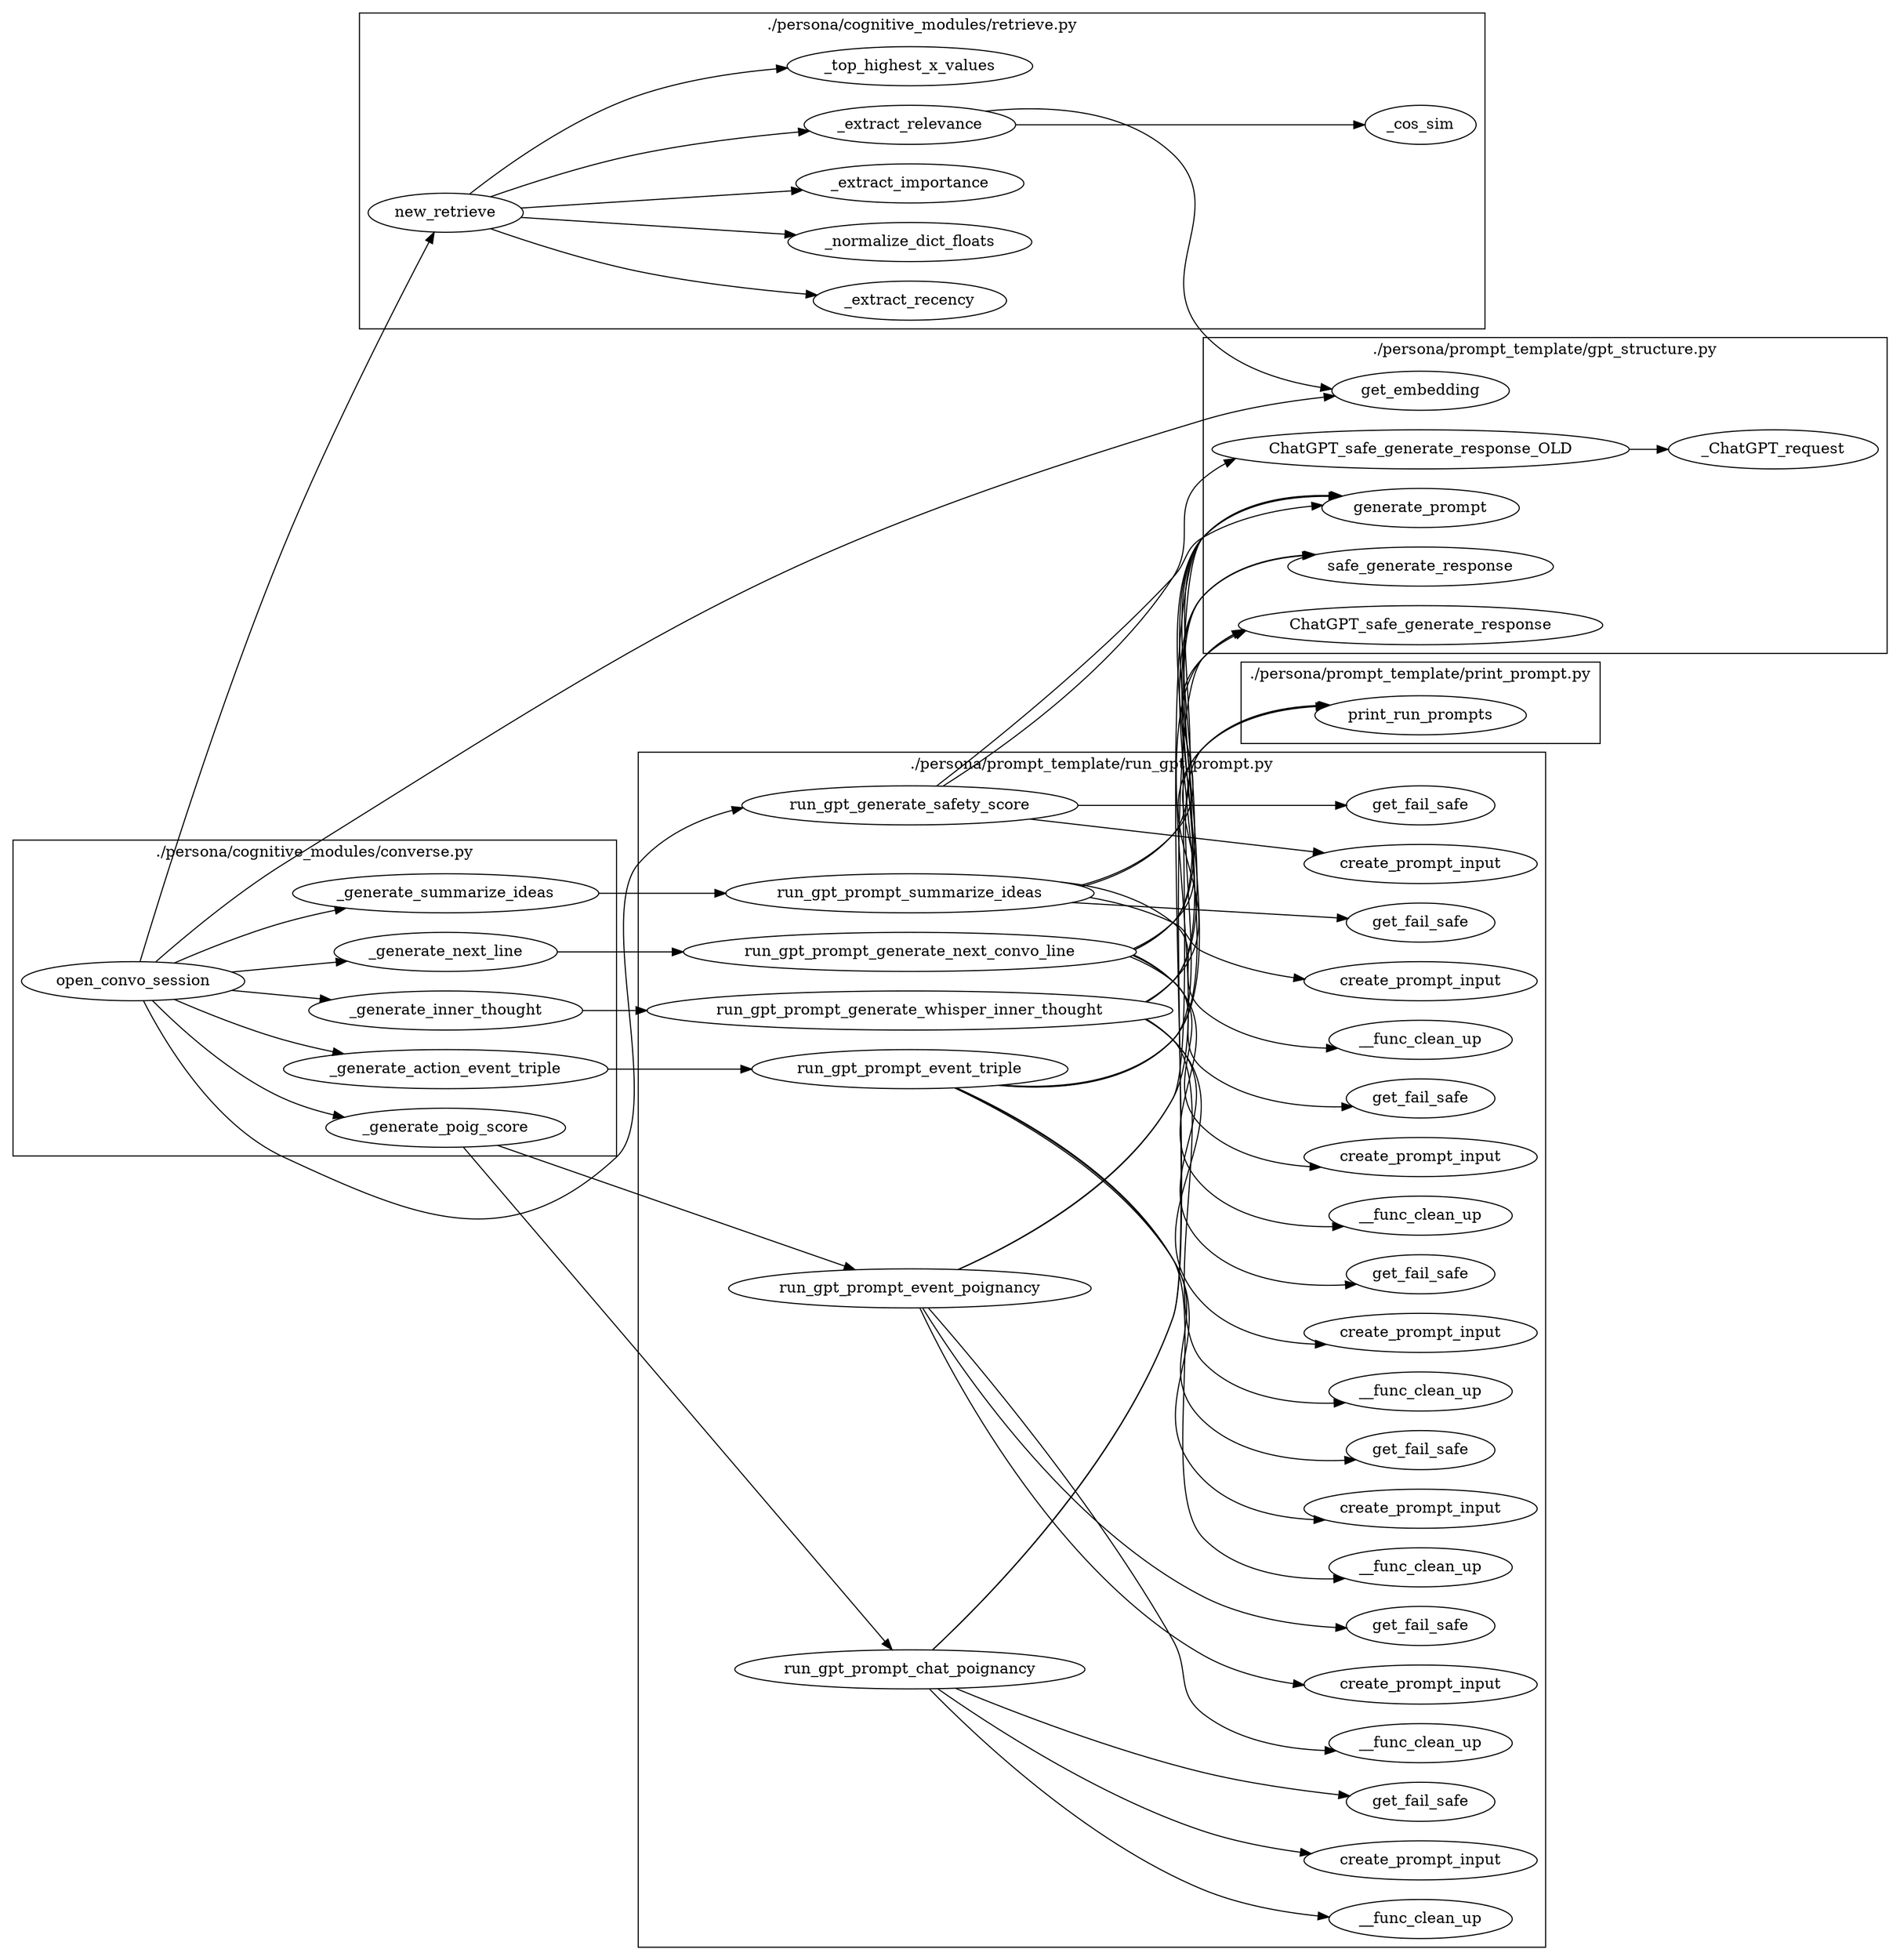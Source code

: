 digraph {
	graph [rankdir=LR];
	subgraph "cluster_/Users/wenke/.conda/envs/x/lib/python3.9/json/__init__.py" {
		graph [label="/Users/wenke/.conda/envs/x/lib/python3.9/json/__init__.py"];
	}
	subgraph "cluster_/Users/wenke/.conda/envs/x/lib/python3.9/json/decoder.py" {
		graph [label="/Users/wenke/.conda/envs/x/lib/python3.9/json/decoder.py"];
	}
	subgraph "cluster_/Users/wenke/.vscode/extensions/ms-python.vscode-pylance-2024.7.1/dist/typeshed-fallback/stdlib/json/__init__.pyi" {
		graph [label="/Users/wenke/.vscode/extensions/ms-python.vscode-pylance-2024.7.1/dist/typeshed-fallback/stdlib/json/__init__.pyi"];
	}
	subgraph "cluster_./persona/prompt_template/print_prompt.py" {
		graph [label="./persona/prompt_template/print_prompt.py"];
		"./persona/prompt_template/print_prompt.py#print_run_prompts@10:4"	[label=print_run_prompts];
	}
	subgraph "cluster_./persona/cognitive_modules/retrieve.py" {
		graph [label="./persona/cognitive_modules/retrieve.py"];
		"./persona/cognitive_modules/retrieve.py#new_retrieve@200:4"	[label=new_retrieve];
		"./persona/cognitive_modules/retrieve.py#_extract_recency@134:4"	[label=_extract_recency];
		"./persona/cognitive_modules/retrieve.py#_normalize_dict_floats@73:4"	[label=_normalize_dict_floats];
		"./persona/cognitive_modules/retrieve.py#_extract_importance@156:4"	[label=_extract_importance];
		"./persona/cognitive_modules/retrieve.py#_extract_relevance@176:4"	[label=_extract_relevance];
		"./persona/cognitive_modules/retrieve.py#_top_highest_x_values@111:4"	[label=_top_highest_x_values];
		"./persona/cognitive_modules/retrieve.py#_cos_sim@52:4"	[label=_cos_sim];
	}
	subgraph "cluster_/Users/wenke/.vscode/extensions/ms-python.vscode-pylance-2024.7.1/dist/typeshed-fallback/stdlib/io.pyi" {
		graph [label="/Users/wenke/.vscode/extensions/ms-python.vscode-pylance-2024.7.1/dist/typeshed-fallback/stdlib/io.pyi"];
	}
	subgraph "cluster_./persona/prompt_template/run_gpt_prompt.py" {
		graph [label="./persona/prompt_template/run_gpt_prompt.py"];
		"./persona/prompt_template/run_gpt_prompt.py#run_gpt_generate_safety_score@3127:4"	[label=run_gpt_generate_safety_score];
		"./persona/prompt_template/run_gpt_prompt.py#create_prompt_input@3128:8"	[label=create_prompt_input];
		"./persona/prompt_template/run_gpt_prompt.py#get_fail_safe@3147:8"	[label=get_fail_safe];
		"./persona/prompt_template/run_gpt_prompt.py#run_gpt_prompt_summarize_ideas@2758:4"	[label=run_gpt_prompt_summarize_ideas];
		"./persona/prompt_template/run_gpt_prompt.py#__func_clean_up@2765:8"	[label=__func_clean_up];
		"./persona/prompt_template/run_gpt_prompt.py#create_prompt_input@2761:8"	[label=create_prompt_input];
		"./persona/prompt_template/run_gpt_prompt.py#get_fail_safe@2775:8"	[label=get_fail_safe];
		"./persona/prompt_template/run_gpt_prompt.py#run_gpt_prompt_generate_next_convo_line@2842:4"	[label=run_gpt_prompt_generate_next_convo_line];
		"./persona/prompt_template/run_gpt_prompt.py#__func_clean_up@2865:8"	[label=__func_clean_up];
		"./persona/prompt_template/run_gpt_prompt.py#create_prompt_input@2850:8"	[label=create_prompt_input];
		"./persona/prompt_template/run_gpt_prompt.py#get_fail_safe@2875:8"	[label=get_fail_safe];
		"./persona/prompt_template/run_gpt_prompt.py#run_gpt_prompt_generate_whisper_inner_thought@2934:4"	[label=run_gpt_prompt_generate_whisper_inner_thought];
		"./persona/prompt_template/run_gpt_prompt.py#__func_clean_up@2941:8"	[label=__func_clean_up];
		"./persona/prompt_template/run_gpt_prompt.py#create_prompt_input@2937:8"	[label=create_prompt_input];
		"./persona/prompt_template/run_gpt_prompt.py#get_fail_safe@2951:8"	[label=get_fail_safe];
		"./persona/prompt_template/run_gpt_prompt.py#run_gpt_prompt_event_triple@934:4"	[label=run_gpt_prompt_event_triple];
		"./persona/prompt_template/run_gpt_prompt.py#__func_clean_up@941:8"	[label=__func_clean_up];
		"./persona/prompt_template/run_gpt_prompt.py#create_prompt_input@935:8"	[label=create_prompt_input];
		"./persona/prompt_template/run_gpt_prompt.py#get_fail_safe@955:8"	[label=get_fail_safe];
		"./persona/prompt_template/run_gpt_prompt.py#run_gpt_prompt_event_poignancy@1999:4"	[label=run_gpt_prompt_event_poignancy];
		"./persona/prompt_template/run_gpt_prompt.py#run_gpt_prompt_chat_poignancy@2177:4"	[label=run_gpt_prompt_chat_poignancy];
		"./persona/prompt_template/run_gpt_prompt.py#__func_clean_up@2009:8"	[label=__func_clean_up];
		"./persona/prompt_template/run_gpt_prompt.py#create_prompt_input@2000:8"	[label=create_prompt_input];
		"./persona/prompt_template/run_gpt_prompt.py#get_fail_safe@2020:8"	[label=get_fail_safe];
		"./persona/prompt_template/run_gpt_prompt.py#__func_clean_up@2189:8"	[label=__func_clean_up];
		"./persona/prompt_template/run_gpt_prompt.py#create_prompt_input@2180:8"	[label=create_prompt_input];
		"./persona/prompt_template/run_gpt_prompt.py#get_fail_safe@2200:8"	[label=get_fail_safe];
	}
	subgraph "cluster_/Users/wenke/.vscode/extensions/ms-python.vscode-pylance-2024.7.1/dist/typeshed-fallback/stdlib/datetime.pyi" {
		graph [label="/Users/wenke/.vscode/extensions/ms-python.vscode-pylance-2024.7.1/dist/typeshed-fallback/stdlib/datetime.pyi"];
	}
	subgraph "cluster_/Users/wenke/.vscode/extensions/ms-python.vscode-pylance-2024.7.1/dist/typeshed-fallback/stdlib/builtins.pyi" {
		graph [label="/Users/wenke/.vscode/extensions/ms-python.vscode-pylance-2024.7.1/dist/typeshed-fallback/stdlib/builtins.pyi"];
	}
	subgraph "cluster_./persona/cognitive_modules/converse.py" {
		graph [label="./persona/cognitive_modules/converse.py"];
		"./persona/cognitive_modules/converse.py#open_convo_session@300:4"	[label=open_convo_session];
		"./persona/cognitive_modules/converse.py#_generate_summarize_ideas@217:4"	[label=_generate_summarize_ideas];
		"./persona/cognitive_modules/converse.py#_generate_next_line@225:4"	[label=_generate_next_line];
		"./persona/cognitive_modules/converse.py#_generate_inner_thought@237:4"	[label=_generate_inner_thought];
		"./persona/cognitive_modules/converse.py#_generate_action_event_triple@242:4"	[label=_generate_action_event_triple];
		"./persona/cognitive_modules/converse.py#_generate_poig_score@258:4"	[label=_generate_poig_score];
	}
	subgraph "cluster_./persona/prompt_template/gpt_structure.py" {
		graph [label="./persona/prompt_template/gpt_structure.py"];
		"./persona/prompt_template/gpt_structure.py#get_embedding@294:4"	[label=get_embedding];
		"./persona/prompt_template/gpt_structure.py#generate_prompt@243:4"	[label=generate_prompt];
		"./persona/prompt_template/gpt_structure.py#ChatGPT_safe_generate_response_OLD@183:4"	[label=ChatGPT_safe_generate_response_OLD];
		"./persona/prompt_template/gpt_structure.py#_ChatGPT_request@59:4"	[label=_ChatGPT_request];
		"./persona/prompt_template/gpt_structure.py#ChatGPT_safe_generate_response@127:4"	[label=ChatGPT_safe_generate_response];
		"./persona/prompt_template/gpt_structure.py#safe_generate_response@271:4"	[label=safe_generate_response];
	}
	subgraph "cluster_/Users/wenke/.conda/envs/x/lib/python3.9/site-packages/loguru/__init__.pyi" {
		graph [label="/Users/wenke/.conda/envs/x/lib/python3.9/site-packages/loguru/__init__.pyi"];
	}
	"./persona/cognitive_modules/converse.py#open_convo_session@300:4" -> "./persona/cognitive_modules/converse.py#_generate_summarize_ideas@217:4";
	"./persona/cognitive_modules/converse.py#open_convo_session@300:4" -> "./persona/cognitive_modules/converse.py#_generate_next_line@225:4";
	"./persona/cognitive_modules/converse.py#open_convo_session@300:4" -> "./persona/cognitive_modules/converse.py#_generate_inner_thought@237:4";
	"./persona/cognitive_modules/converse.py#open_convo_session@300:4" -> "./persona/cognitive_modules/converse.py#_generate_action_event_triple@242:4";
	"./persona/cognitive_modules/converse.py#open_convo_session@300:4" -> "./persona/cognitive_modules/converse.py#_generate_poig_score@258:4";
	"./persona/cognitive_modules/converse.py#open_convo_session@300:4" -> "./persona/prompt_template/run_gpt_prompt.py#run_gpt_generate_safety_score@3127:4";
	"./persona/cognitive_modules/converse.py#open_convo_session@300:4" -> "./persona/cognitive_modules/retrieve.py#new_retrieve@200:4";
	"./persona/cognitive_modules/converse.py#open_convo_session@300:4" -> "./persona/prompt_template/gpt_structure.py#get_embedding@294:4";
	"./persona/cognitive_modules/converse.py#_generate_summarize_ideas@217:4" -> "./persona/prompt_template/run_gpt_prompt.py#run_gpt_prompt_summarize_ideas@2758:4";
	"./persona/cognitive_modules/converse.py#_generate_next_line@225:4" -> "./persona/prompt_template/run_gpt_prompt.py#run_gpt_prompt_generate_next_convo_line@2842:4";
	"./persona/cognitive_modules/converse.py#_generate_inner_thought@237:4" -> "./persona/prompt_template/run_gpt_prompt.py#run_gpt_prompt_generate_whisper_inner_thought@2934:4";
	"./persona/cognitive_modules/converse.py#_generate_action_event_triple@242:4" -> "./persona/prompt_template/run_gpt_prompt.py#run_gpt_prompt_event_triple@934:4";
	"./persona/cognitive_modules/converse.py#_generate_poig_score@258:4" -> "./persona/prompt_template/run_gpt_prompt.py#run_gpt_prompt_event_poignancy@1999:4";
	"./persona/cognitive_modules/converse.py#_generate_poig_score@258:4" -> "./persona/prompt_template/run_gpt_prompt.py#run_gpt_prompt_chat_poignancy@2177:4";
	"./persona/prompt_template/run_gpt_prompt.py#run_gpt_generate_safety_score@3127:4" -> "./persona/prompt_template/run_gpt_prompt.py#create_prompt_input@3128:8";
	"./persona/prompt_template/run_gpt_prompt.py#run_gpt_generate_safety_score@3127:4" -> "./persona/prompt_template/run_gpt_prompt.py#get_fail_safe@3147:8";
	"./persona/prompt_template/run_gpt_prompt.py#run_gpt_generate_safety_score@3127:4" -> "./persona/prompt_template/gpt_structure.py#generate_prompt@243:4";
	"./persona/prompt_template/run_gpt_prompt.py#run_gpt_generate_safety_score@3127:4" -> "./persona/prompt_template/gpt_structure.py#ChatGPT_safe_generate_response_OLD@183:4";
	"./persona/prompt_template/run_gpt_prompt.py#run_gpt_prompt_summarize_ideas@2758:4" -> "./persona/prompt_template/run_gpt_prompt.py#__func_clean_up@2765:8";
	"./persona/prompt_template/run_gpt_prompt.py#run_gpt_prompt_summarize_ideas@2758:4" -> "./persona/prompt_template/run_gpt_prompt.py#create_prompt_input@2761:8";
	"./persona/prompt_template/run_gpt_prompt.py#run_gpt_prompt_summarize_ideas@2758:4" -> "./persona/prompt_template/run_gpt_prompt.py#get_fail_safe@2775:8";
	"./persona/prompt_template/run_gpt_prompt.py#run_gpt_prompt_summarize_ideas@2758:4" -> "./persona/prompt_template/gpt_structure.py#generate_prompt@243:4";
	"./persona/prompt_template/run_gpt_prompt.py#run_gpt_prompt_summarize_ideas@2758:4" -> "./persona/prompt_template/gpt_structure.py#ChatGPT_safe_generate_response@127:4";
	"./persona/prompt_template/run_gpt_prompt.py#run_gpt_prompt_generate_next_convo_line@2842:4" -> "./persona/prompt_template/run_gpt_prompt.py#__func_clean_up@2865:8";
	"./persona/prompt_template/run_gpt_prompt.py#run_gpt_prompt_generate_next_convo_line@2842:4" -> "./persona/prompt_template/run_gpt_prompt.py#create_prompt_input@2850:8";
	"./persona/prompt_template/run_gpt_prompt.py#run_gpt_prompt_generate_next_convo_line@2842:4" -> "./persona/prompt_template/run_gpt_prompt.py#get_fail_safe@2875:8";
	"./persona/prompt_template/run_gpt_prompt.py#run_gpt_prompt_generate_next_convo_line@2842:4" -> "./persona/prompt_template/gpt_structure.py#generate_prompt@243:4";
	"./persona/prompt_template/run_gpt_prompt.py#run_gpt_prompt_generate_next_convo_line@2842:4" -> "./persona/prompt_template/gpt_structure.py#safe_generate_response@271:4";
	"./persona/prompt_template/run_gpt_prompt.py#run_gpt_prompt_generate_next_convo_line@2842:4" -> "./persona/prompt_template/print_prompt.py#print_run_prompts@10:4";
	"./persona/prompt_template/run_gpt_prompt.py#run_gpt_prompt_generate_whisper_inner_thought@2934:4" -> "./persona/prompt_template/run_gpt_prompt.py#__func_clean_up@2941:8";
	"./persona/prompt_template/run_gpt_prompt.py#run_gpt_prompt_generate_whisper_inner_thought@2934:4" -> "./persona/prompt_template/run_gpt_prompt.py#create_prompt_input@2937:8";
	"./persona/prompt_template/run_gpt_prompt.py#run_gpt_prompt_generate_whisper_inner_thought@2934:4" -> "./persona/prompt_template/run_gpt_prompt.py#get_fail_safe@2951:8";
	"./persona/prompt_template/run_gpt_prompt.py#run_gpt_prompt_generate_whisper_inner_thought@2934:4" -> "./persona/prompt_template/gpt_structure.py#generate_prompt@243:4";
	"./persona/prompt_template/run_gpt_prompt.py#run_gpt_prompt_generate_whisper_inner_thought@2934:4" -> "./persona/prompt_template/gpt_structure.py#safe_generate_response@271:4";
	"./persona/prompt_template/run_gpt_prompt.py#run_gpt_prompt_generate_whisper_inner_thought@2934:4" -> "./persona/prompt_template/print_prompt.py#print_run_prompts@10:4";
	"./persona/prompt_template/run_gpt_prompt.py#run_gpt_prompt_event_triple@934:4" -> "./persona/prompt_template/run_gpt_prompt.py#__func_clean_up@941:8";
	"./persona/prompt_template/run_gpt_prompt.py#run_gpt_prompt_event_triple@934:4" -> "./persona/prompt_template/run_gpt_prompt.py#create_prompt_input@935:8";
	"./persona/prompt_template/run_gpt_prompt.py#run_gpt_prompt_event_triple@934:4" -> "./persona/prompt_template/run_gpt_prompt.py#get_fail_safe@955:8";
	"./persona/prompt_template/run_gpt_prompt.py#run_gpt_prompt_event_triple@934:4" -> "./persona/prompt_template/gpt_structure.py#generate_prompt@243:4";
	"./persona/prompt_template/run_gpt_prompt.py#run_gpt_prompt_event_triple@934:4" -> "./persona/prompt_template/gpt_structure.py#safe_generate_response@271:4";
	"./persona/prompt_template/run_gpt_prompt.py#run_gpt_prompt_event_triple@934:4" -> "./persona/prompt_template/print_prompt.py#print_run_prompts@10:4";
	"./persona/prompt_template/run_gpt_prompt.py#run_gpt_prompt_event_poignancy@1999:4" -> "./persona/prompt_template/run_gpt_prompt.py#__func_clean_up@2009:8";
	"./persona/prompt_template/run_gpt_prompt.py#run_gpt_prompt_event_poignancy@1999:4" -> "./persona/prompt_template/run_gpt_prompt.py#create_prompt_input@2000:8";
	"./persona/prompt_template/run_gpt_prompt.py#run_gpt_prompt_event_poignancy@1999:4" -> "./persona/prompt_template/run_gpt_prompt.py#get_fail_safe@2020:8";
	"./persona/prompt_template/run_gpt_prompt.py#run_gpt_prompt_event_poignancy@1999:4" -> "./persona/prompt_template/gpt_structure.py#generate_prompt@243:4";
	"./persona/prompt_template/run_gpt_prompt.py#run_gpt_prompt_event_poignancy@1999:4" -> "./persona/prompt_template/gpt_structure.py#ChatGPT_safe_generate_response@127:4";
	"./persona/prompt_template/run_gpt_prompt.py#run_gpt_prompt_chat_poignancy@2177:4" -> "./persona/prompt_template/run_gpt_prompt.py#__func_clean_up@2189:8";
	"./persona/prompt_template/run_gpt_prompt.py#run_gpt_prompt_chat_poignancy@2177:4" -> "./persona/prompt_template/run_gpt_prompt.py#create_prompt_input@2180:8";
	"./persona/prompt_template/run_gpt_prompt.py#run_gpt_prompt_chat_poignancy@2177:4" -> "./persona/prompt_template/run_gpt_prompt.py#get_fail_safe@2200:8";
	"./persona/prompt_template/run_gpt_prompt.py#run_gpt_prompt_chat_poignancy@2177:4" -> "./persona/prompt_template/gpt_structure.py#generate_prompt@243:4";
	"./persona/prompt_template/run_gpt_prompt.py#run_gpt_prompt_chat_poignancy@2177:4" -> "./persona/prompt_template/gpt_structure.py#ChatGPT_safe_generate_response@127:4";
	"./persona/cognitive_modules/retrieve.py#new_retrieve@200:4" -> "./persona/cognitive_modules/retrieve.py#_extract_recency@134:4";
	"./persona/cognitive_modules/retrieve.py#new_retrieve@200:4" -> "./persona/cognitive_modules/retrieve.py#_normalize_dict_floats@73:4";
	"./persona/cognitive_modules/retrieve.py#new_retrieve@200:4" -> "./persona/cognitive_modules/retrieve.py#_extract_importance@156:4";
	"./persona/cognitive_modules/retrieve.py#new_retrieve@200:4" -> "./persona/cognitive_modules/retrieve.py#_extract_relevance@176:4";
	"./persona/cognitive_modules/retrieve.py#new_retrieve@200:4" -> "./persona/cognitive_modules/retrieve.py#_top_highest_x_values@111:4";
	"./persona/cognitive_modules/retrieve.py#_extract_relevance@176:4" -> "./persona/cognitive_modules/retrieve.py#_cos_sim@52:4";
	"./persona/cognitive_modules/retrieve.py#_extract_relevance@176:4" -> "./persona/prompt_template/gpt_structure.py#get_embedding@294:4";
	"./persona/prompt_template/gpt_structure.py#ChatGPT_safe_generate_response_OLD@183:4" -> "./persona/prompt_template/gpt_structure.py#_ChatGPT_request@59:4";
}
